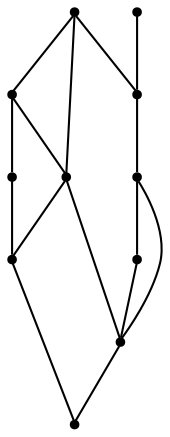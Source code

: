 graph {
  node [shape=point,comment="{\"directed\":false,\"doi\":\"10.1007/978-3-030-35802-0_42\",\"figure\":\"2 (1)\"}"]

  v0 [pos="585.9141727574022,327.6661987830372"]
  v1 [pos="528.3466879776424,414.0121072895881"]
  v2 [pos="470.78333644503306,327.66619878303715"]
  v3 [pos="326.8687259485753,327.6661987830372"]
  v4 [pos="269.3012411688155,414.0121072895881"]
  v5 [pos="398.8260470939086,414.0121072895881"]
  v6 [pos="470.78333644503306,500.36233975554876"]
  v7 [pos="413.21581987106447,500.36233975554876"]
  v8 [pos="384.43207748118465,241.32029027648628"]
  v9 [pos="413.21581987106447,327.6661987830372"]
  v10 [pos="254.9114365974508,500.36233975554876"]

  v0 -- v1 [id="-1",pos="585.9141727574022,327.6661987830372 576.325102956976,375.63563218694304 557.1386968618231,404.41902181305045 528.3466879776424,414.0121072895881"]
  v10 -- v7 [id="-3",pos="254.9114365974508,500.36233975554876 413.21581987106447,500.36233975554876 413.21581987106447,500.36233975554876 413.21581987106447,500.36233975554876"]
  v7 -- v6 [id="-4",pos="413.21581987106447,500.36233975554876 470.78333644503306,500.36233975554876 470.78333644503306,500.36233975554876 470.78333644503306,500.36233975554876"]
  v4 -- v5 [id="-7",pos="269.3012411688155,414.0121072895881 398.8260470939086,414.0121072895881 398.8260470939086,414.0121072895881 398.8260470939086,414.0121072895881"]
  v5 -- v1 [id="-8",pos="398.8260470939086,414.0121072895881 528.3466879776424,414.0121072895881 528.3466879776424,414.0121072895881 528.3466879776424,414.0121072895881"]
  v3 -- v9 [id="-11",pos="326.8687259485753,327.6661987830372 413.21581987106447,327.6661987830372 413.21581987106447,327.6661987830372 413.21581987106447,327.6661987830372"]
  v9 -- v2 [id="-12",pos="413.21581987106447,327.6661987830372 470.78333644503306,327.66619878303715 470.78333644503306,327.66619878303715 470.78333644503306,327.66619878303715"]
  v2 -- v0 [id="-13",pos="470.78333644503306,327.66619878303715 585.9141727574022,327.6661987830372 585.9141727574022,327.6661987830372 585.9141727574022,327.6661987830372"]
  v4 -- v10 [id="-17",pos="269.3012411688155,414.0121072895881 254.9114365974508,500.36233975554876 254.9114365974508,500.36233975554876 254.9114365974508,500.36233975554876"]
  v8 -- v9 [id="-18",pos="384.43207748118465,241.32029027648628 413.21581987106447,327.6661987830372 413.21581987106447,327.6661987830372 413.21581987106447,327.6661987830372"]
  v5 -- v7 [id="-19",pos="398.8260470939086,414.0121072895881 413.21581987106447,500.36233975554876 413.21581987106447,500.36233975554876 413.21581987106447,500.36233975554876"]
  v1 -- v6 [id="-20",pos="528.3466879776424,414.0121072895881 470.78333644503306,500.36233975554876 470.78333644503306,500.36233975554876 470.78333644503306,500.36233975554876"]
  v3 -- v5 [id="-21",pos="326.8687259485753,327.6661987830372 365.24567138603163,337.2633220746119 389.23281225212327,366.0425467104055 398.8260470939086,414.0121072895881"]
  v3 -- v4 [id="-22",pos="326.8687259485753,327.6661987830372 298.0891486000546,337.2633220746119 278.9027425049016,366.0425467104055 269.3012411688155,414.0121072895881"]
  v2 -- v1 [id="-23",pos="470.78333644503306,327.66619878303715 480.3806727397599,375.63563218694304 499.5670470407041,404.41902181305045 528.3466879776424,414.0121072895881"]
}